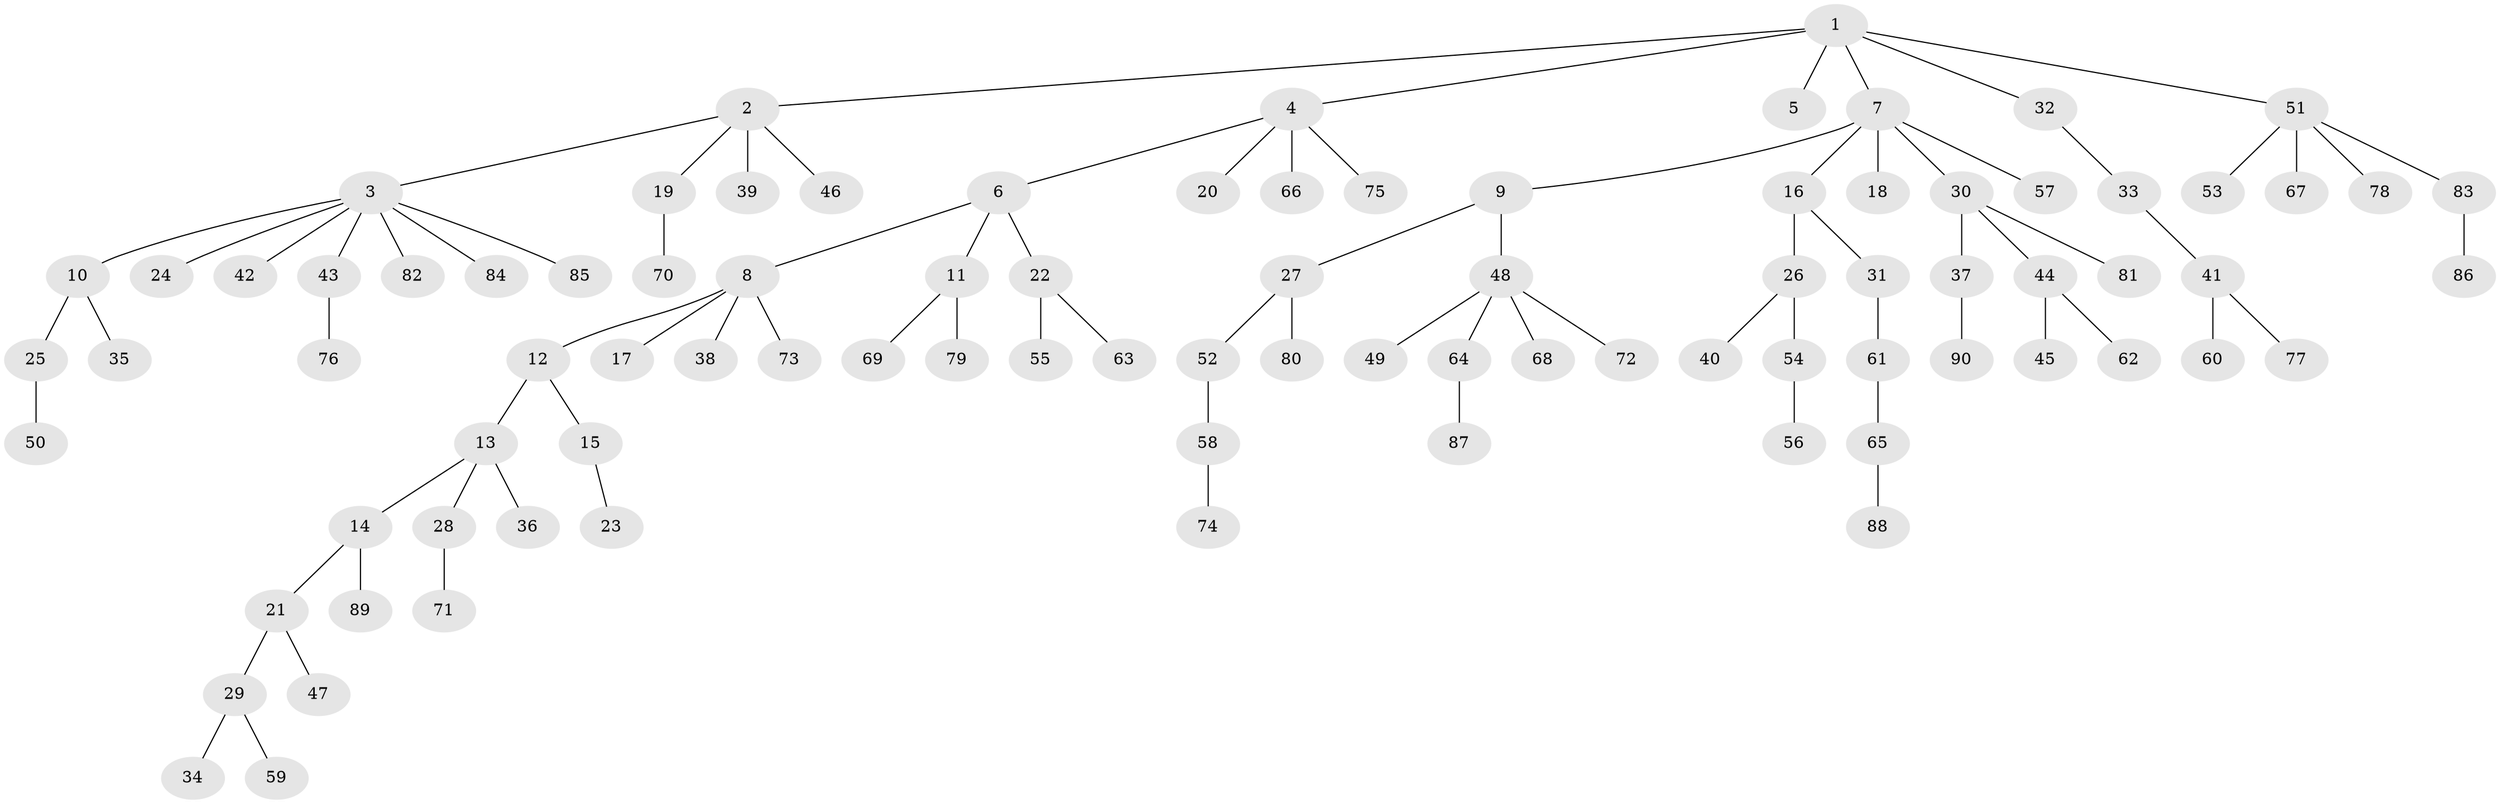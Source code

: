 // coarse degree distribution, {5: 0.03571428571428571, 4: 0.08928571428571429, 7: 0.017857142857142856, 2: 0.26785714285714285, 3: 0.08928571428571429, 1: 0.5}
// Generated by graph-tools (version 1.1) at 2025/51/03/04/25 22:51:58]
// undirected, 90 vertices, 89 edges
graph export_dot {
  node [color=gray90,style=filled];
  1;
  2;
  3;
  4;
  5;
  6;
  7;
  8;
  9;
  10;
  11;
  12;
  13;
  14;
  15;
  16;
  17;
  18;
  19;
  20;
  21;
  22;
  23;
  24;
  25;
  26;
  27;
  28;
  29;
  30;
  31;
  32;
  33;
  34;
  35;
  36;
  37;
  38;
  39;
  40;
  41;
  42;
  43;
  44;
  45;
  46;
  47;
  48;
  49;
  50;
  51;
  52;
  53;
  54;
  55;
  56;
  57;
  58;
  59;
  60;
  61;
  62;
  63;
  64;
  65;
  66;
  67;
  68;
  69;
  70;
  71;
  72;
  73;
  74;
  75;
  76;
  77;
  78;
  79;
  80;
  81;
  82;
  83;
  84;
  85;
  86;
  87;
  88;
  89;
  90;
  1 -- 2;
  1 -- 4;
  1 -- 5;
  1 -- 7;
  1 -- 32;
  1 -- 51;
  2 -- 3;
  2 -- 19;
  2 -- 39;
  2 -- 46;
  3 -- 10;
  3 -- 24;
  3 -- 42;
  3 -- 43;
  3 -- 82;
  3 -- 84;
  3 -- 85;
  4 -- 6;
  4 -- 20;
  4 -- 66;
  4 -- 75;
  6 -- 8;
  6 -- 11;
  6 -- 22;
  7 -- 9;
  7 -- 16;
  7 -- 18;
  7 -- 30;
  7 -- 57;
  8 -- 12;
  8 -- 17;
  8 -- 38;
  8 -- 73;
  9 -- 27;
  9 -- 48;
  10 -- 25;
  10 -- 35;
  11 -- 69;
  11 -- 79;
  12 -- 13;
  12 -- 15;
  13 -- 14;
  13 -- 28;
  13 -- 36;
  14 -- 21;
  14 -- 89;
  15 -- 23;
  16 -- 26;
  16 -- 31;
  19 -- 70;
  21 -- 29;
  21 -- 47;
  22 -- 55;
  22 -- 63;
  25 -- 50;
  26 -- 40;
  26 -- 54;
  27 -- 52;
  27 -- 80;
  28 -- 71;
  29 -- 34;
  29 -- 59;
  30 -- 37;
  30 -- 44;
  30 -- 81;
  31 -- 61;
  32 -- 33;
  33 -- 41;
  37 -- 90;
  41 -- 60;
  41 -- 77;
  43 -- 76;
  44 -- 45;
  44 -- 62;
  48 -- 49;
  48 -- 64;
  48 -- 68;
  48 -- 72;
  51 -- 53;
  51 -- 67;
  51 -- 78;
  51 -- 83;
  52 -- 58;
  54 -- 56;
  58 -- 74;
  61 -- 65;
  64 -- 87;
  65 -- 88;
  83 -- 86;
}
